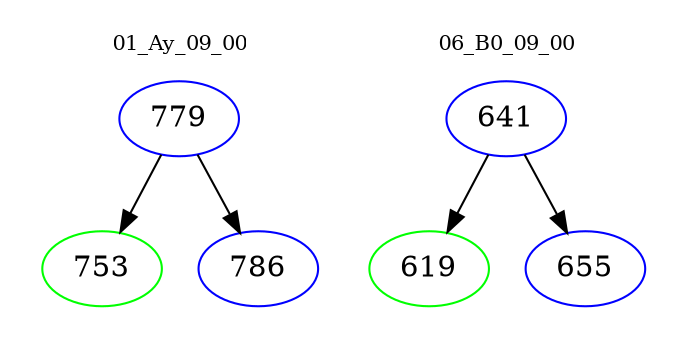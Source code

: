 digraph{
subgraph cluster_0 {
color = white
label = "01_Ay_09_00";
fontsize=10;
T0_779 [label="779", color="blue"]
T0_779 -> T0_753 [color="black"]
T0_753 [label="753", color="green"]
T0_779 -> T0_786 [color="black"]
T0_786 [label="786", color="blue"]
}
subgraph cluster_1 {
color = white
label = "06_B0_09_00";
fontsize=10;
T1_641 [label="641", color="blue"]
T1_641 -> T1_619 [color="black"]
T1_619 [label="619", color="green"]
T1_641 -> T1_655 [color="black"]
T1_655 [label="655", color="blue"]
}
}
